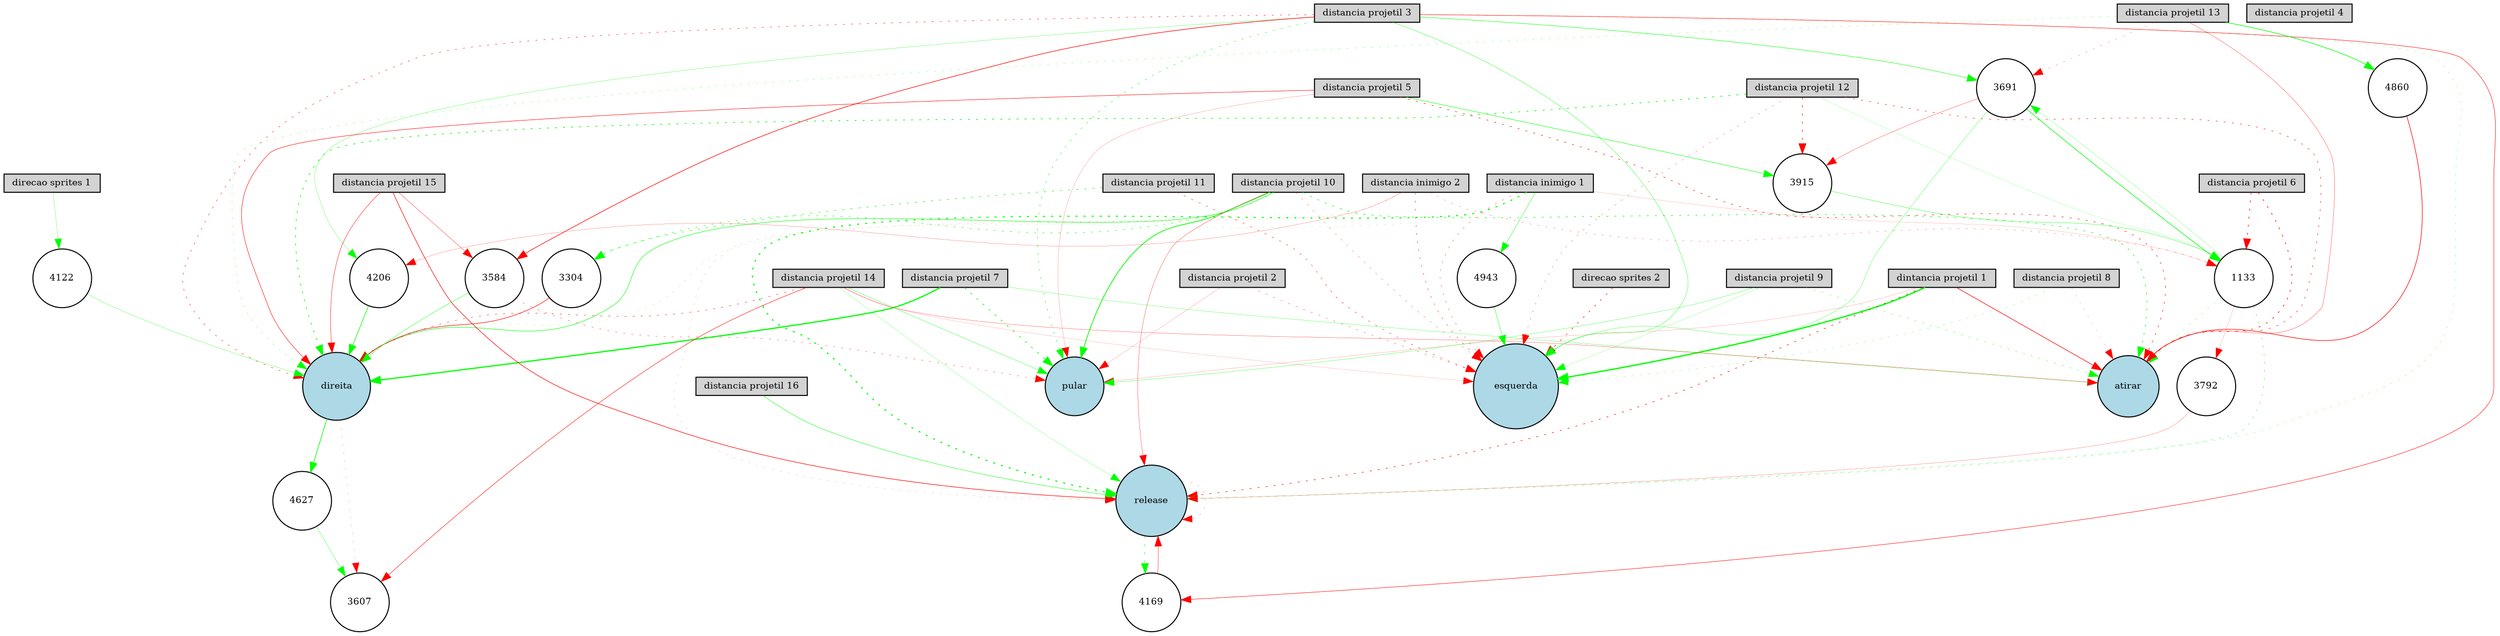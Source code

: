 digraph {
	node [fontsize=9 height=0.2 shape=circle width=0.2]
	"dintancia projetil 1" [fillcolor=lightgray shape=box style=filled]
	"distancia projetil 2" [fillcolor=lightgray shape=box style=filled]
	"distancia projetil 3" [fillcolor=lightgray shape=box style=filled]
	"distancia projetil 4" [fillcolor=lightgray shape=box style=filled]
	"distancia projetil 5" [fillcolor=lightgray shape=box style=filled]
	"distancia projetil 6" [fillcolor=lightgray shape=box style=filled]
	"distancia projetil 7" [fillcolor=lightgray shape=box style=filled]
	"distancia projetil 8" [fillcolor=lightgray shape=box style=filled]
	"distancia projetil 9" [fillcolor=lightgray shape=box style=filled]
	"distancia projetil 10" [fillcolor=lightgray shape=box style=filled]
	"distancia projetil 11" [fillcolor=lightgray shape=box style=filled]
	"distancia projetil 12" [fillcolor=lightgray shape=box style=filled]
	"distancia projetil 13" [fillcolor=lightgray shape=box style=filled]
	"distancia projetil 14" [fillcolor=lightgray shape=box style=filled]
	"distancia projetil 15" [fillcolor=lightgray shape=box style=filled]
	"distancia projetil 16" [fillcolor=lightgray shape=box style=filled]
	"distancia inimigo 1" [fillcolor=lightgray shape=box style=filled]
	"distancia inimigo 2" [fillcolor=lightgray shape=box style=filled]
	"direcao sprites 1" [fillcolor=lightgray shape=box style=filled]
	"direcao sprites 2" [fillcolor=lightgray shape=box style=filled]
	esquerda [fillcolor=lightblue style=filled]
	direita [fillcolor=lightblue style=filled]
	pular [fillcolor=lightblue style=filled]
	atirar [fillcolor=lightblue style=filled]
	release [fillcolor=lightblue style=filled]
	3304 [fillcolor=white style=filled]
	4169 [fillcolor=white style=filled]
	3915 [fillcolor=white style=filled]
	1133 [fillcolor=white style=filled]
	4206 [fillcolor=white style=filled]
	4943 [fillcolor=white style=filled]
	3792 [fillcolor=white style=filled]
	3691 [fillcolor=white style=filled]
	4627 [fillcolor=white style=filled]
	3584 [fillcolor=white style=filled]
	3607 [fillcolor=white style=filled]
	4122 [fillcolor=white style=filled]
	4860 [fillcolor=white style=filled]
	release -> release [color=red penwidth=0.160449737985 style=dotted]
	"dintancia projetil 1" -> esquerda [color=green penwidth=1.27419922671 style=solid]
	1133 -> atirar [color=green penwidth=0.202777619012 style=dotted]
	"distancia projetil 13" -> atirar [color=red penwidth=0.2456664106 style=solid]
	"distancia inimigo 1" -> release [color=green penwidth=1.07031709693 style=dotted]
	"distancia projetil 13" -> 3691 [color=red penwidth=0.181686338571 style=dotted]
	"distancia projetil 2" -> esquerda [color=red penwidth=0.253811573798 style=dotted]
	"distancia projetil 10" -> atirar [color=green penwidth=0.524859028021 style=dotted]
	"distancia projetil 5" -> direita [color=red penwidth=0.424018902548 style=solid]
	"distancia projetil 3" -> 4169 [color=red penwidth=0.415685912729 style=solid]
	"distancia projetil 5" -> 3915 [color=green penwidth=0.420778951159 style=solid]
	1133 -> 3691 [color=green penwidth=0.17064294672 style=solid]
	"distancia projetil 13" -> 4860 [color=green penwidth=0.578195534848 style=solid]
	"distancia projetil 3" -> direita [color=red penwidth=0.364786030909 style=dotted]
	3584 -> direita [color=green penwidth=0.309944335238 style=solid]
	"distancia projetil 14" -> esquerda [color=red penwidth=0.102731740156 style=solid]
	release -> 4169 [color=green penwidth=0.471166420592 style=dotted]
	4122 -> direita [color=green penwidth=0.219766921447 style=solid]
	"distancia projetil 12" -> atirar [color=red penwidth=0.396931378096 style=dotted]
	"direcao sprites 1" -> 4122 [color=green penwidth=0.214712440775 style=solid]
	"distancia projetil 9" -> atirar [color=green penwidth=0.27792663375 style=dotted]
	"dintancia projetil 1" -> release [color=red penwidth=0.493586670636 style=dotted]
	"distancia projetil 3" -> release [color=green penwidth=0.196876615189 style=dotted]
	3792 -> release [color=red penwidth=0.166499378226 style=solid]
	3304 -> direita [color=red penwidth=0.493446253834 style=solid]
	"distancia inimigo 1" -> esquerda [color=red penwidth=0.259400144595 style=dotted]
	"distancia projetil 12" -> esquerda [color=red penwidth=0.215493043946 style=dotted]
	"distancia projetil 16" -> release [color=green penwidth=0.383073222632 style=solid]
	"distancia projetil 15" -> direita [color=red penwidth=0.357918504379 style=solid]
	4860 -> atirar [color=red penwidth=0.553407219302 style=solid]
	"distancia projetil 3" -> 4206 [color=green penwidth=0.222128303382 style=solid]
	"distancia projetil 7" -> atirar [color=green penwidth=0.216679311633 style=solid]
	"distancia projetil 10" -> esquerda [color=red penwidth=0.206926836227 style=dotted]
	"distancia projetil 2" -> pular [color=red penwidth=0.125587055903 style=solid]
	"dintancia projetil 1" -> pular [color=red penwidth=0.120445644864 style=solid]
	direita -> 4627 [color=green penwidth=0.620804455565 style=solid]
	4169 -> release [color=red penwidth=0.31343956768 style=solid]
	4627 -> 3607 [color=green penwidth=0.269819393029 style=solid]
	"distancia projetil 13" -> direita [color=green penwidth=0.204458569562 style=dotted]
	3915 -> 1133 [color=green penwidth=0.292442264964 style=solid]
	"distancia projetil 3" -> esquerda [color=green penwidth=0.291237683055 style=solid]
	3584 -> pular [color=red penwidth=0.257843744148 style=dotted]
	"distancia projetil 14" -> direita [color=red penwidth=0.360173863472 style=dotted]
	"distancia projetil 6" -> atirar [color=red penwidth=0.568818606204 style=dotted]
	"distancia projetil 9" -> pular [color=green penwidth=0.242060662055 style=solid]
	3691 -> 3915 [color=red penwidth=0.236085876011 style=solid]
	"distancia projetil 14" -> pular [color=green penwidth=0.265385367828 style=solid]
	"distancia projetil 12" -> direita [color=green penwidth=0.647694862156 style=dotted]
	"distancia projetil 11" -> 3304 [color=green penwidth=0.484891312776 style=dotted]
	"distancia projetil 10" -> release [color=red penwidth=0.244828595785 style=solid]
	"distancia projetil 12" -> 1133 [color=green penwidth=0.123745960774 style=solid]
	"distancia inimigo 1" -> 1133 [color=red penwidth=0.101517487154 style=solid]
	"direcao sprites 2" -> esquerda [color=red penwidth=0.483573979974 style=dotted]
	"distancia projetil 15" -> 3584 [color=red penwidth=0.275678417031 style=solid]
	1133 -> 3792 [color=red penwidth=0.116778850017 style=solid]
	"distancia projetil 8" -> atirar [color=red penwidth=0.126641995413 style=dotted]
	"distancia projetil 7" -> pular [color=green penwidth=0.648848030235 style=dotted]
	"distancia projetil 10" -> direita [color=green penwidth=0.448353448232 style=solid]
	"distancia projetil 3" -> 3691 [color=green penwidth=0.404857965924 style=solid]
	"distancia projetil 5" -> atirar [color=red penwidth=0.454632744296 style=dotted]
	"dintancia projetil 1" -> atirar [color=red penwidth=0.533271273911 style=solid]
	1133 -> release [color=green penwidth=0.322475090402 style=dotted]
	"distancia inimigo 2" -> esquerda [color=red penwidth=0.332535792852 style=dotted]
	"distancia projetil 8" -> esquerda [color=green penwidth=0.199110526041 style=dotted]
	"distancia projetil 14" -> 3607 [color=red penwidth=0.405669672624 style=solid]
	"distancia projetil 10" -> pular [color=green penwidth=0.73748507639 style=solid]
	"distancia projetil 12" -> 3915 [color=red penwidth=0.549812023891 style=dotted]
	4206 -> direita [color=green penwidth=0.56145849677 style=solid]
	"distancia projetil 3" -> 3584 [color=red penwidth=0.549751988457 style=solid]
	"distancia projetil 6" -> 1133 [color=red penwidth=0.5678055616 style=dotted]
	"distancia projetil 11" -> esquerda [color=red penwidth=0.356644110811 style=dotted]
	direita -> 3607 [color=red penwidth=0.135735599313 style=dotted]
	3691 -> esquerda [color=green penwidth=0.244284813831 style=solid]
	"distancia projetil 3" -> pular [color=green penwidth=0.392588888569 style=dotted]
	"distancia projetil 15" -> release [color=red penwidth=0.527940286082 style=solid]
	3691 -> 1133 [color=green penwidth=0.579347523956 style=solid]
	"distancia projetil 14" -> atirar [color=red penwidth=0.215918435306 style=solid]
	"distancia projetil 7" -> direita [color=green penwidth=1.17372503344 style=solid]
	"distancia inimigo 2" -> 1133 [color=red penwidth=0.195575819534 style=dotted]
	"distancia projetil 9" -> esquerda [color=green penwidth=0.151197061271 style=solid]
	"distancia inimigo 1" -> 4943 [color=green penwidth=0.331374994318 style=solid]
	"distancia inimigo 2" -> release [color=red penwidth=0.109718686091 style=dotted]
	4943 -> esquerda [color=green penwidth=0.337315003015 style=solid]
	"distancia projetil 14" -> release [color=green penwidth=0.168125379917 style=solid]
	"distancia inimigo 1" -> direita [color=green penwidth=0.129180897127 style=dotted]
	"distancia projetil 10" -> 3304 [color=green penwidth=0.40330592546 style=dotted]
	"distancia inimigo 2" -> 4206 [color=red penwidth=0.161908149083 style=solid]
	"distancia projetil 5" -> pular [color=red penwidth=0.140149291011 style=solid]
}

